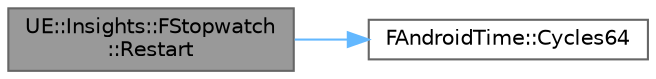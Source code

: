 digraph "UE::Insights::FStopwatch::Restart"
{
 // INTERACTIVE_SVG=YES
 // LATEX_PDF_SIZE
  bgcolor="transparent";
  edge [fontname=Helvetica,fontsize=10,labelfontname=Helvetica,labelfontsize=10];
  node [fontname=Helvetica,fontsize=10,shape=box,height=0.2,width=0.4];
  rankdir="LR";
  Node1 [id="Node000001",label="UE::Insights::FStopwatch\l::Restart",height=0.2,width=0.4,color="gray40", fillcolor="grey60", style="filled", fontcolor="black",tooltip=" "];
  Node1 -> Node2 [id="edge1_Node000001_Node000002",color="steelblue1",style="solid",tooltip=" "];
  Node2 [id="Node000002",label="FAndroidTime::Cycles64",height=0.2,width=0.4,color="grey40", fillcolor="white", style="filled",URL="$d1/d27/structFAndroidTime.html#a52c1caad682b817ebe4c7272a900cee5",tooltip=" "];
}
